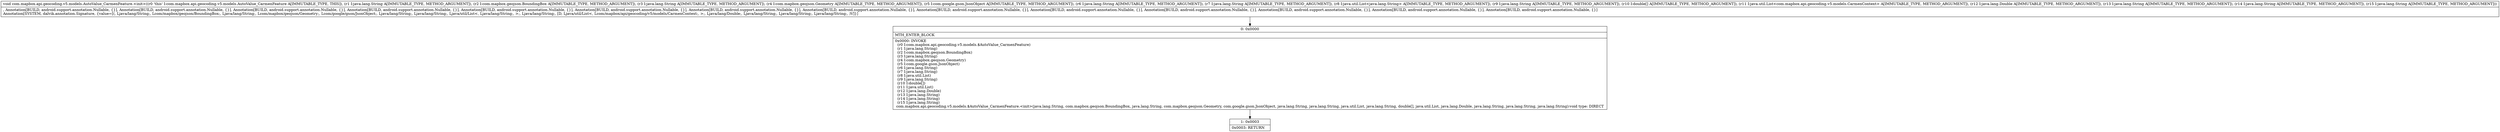 digraph "CFG forcom.mapbox.api.geocoding.v5.models.AutoValue_CarmenFeature.\<init\>(Ljava\/lang\/String;Lcom\/mapbox\/geojson\/BoundingBox;Ljava\/lang\/String;Lcom\/mapbox\/geojson\/Geometry;Lcom\/google\/gson\/JsonObject;Ljava\/lang\/String;Ljava\/lang\/String;Ljava\/util\/List;Ljava\/lang\/String;[DLjava\/util\/List;Ljava\/lang\/Double;Ljava\/lang\/String;Ljava\/lang\/String;Ljava\/lang\/String;)V" {
Node_0 [shape=record,label="{0\:\ 0x0000|MTH_ENTER_BLOCK\l|0x0000: INVOKE  \l  (r0 I:com.mapbox.api.geocoding.v5.models.$AutoValue_CarmenFeature)\l  (r1 I:java.lang.String)\l  (r2 I:com.mapbox.geojson.BoundingBox)\l  (r3 I:java.lang.String)\l  (r4 I:com.mapbox.geojson.Geometry)\l  (r5 I:com.google.gson.JsonObject)\l  (r6 I:java.lang.String)\l  (r7 I:java.lang.String)\l  (r8 I:java.util.List)\l  (r9 I:java.lang.String)\l  (r10 I:double[])\l  (r11 I:java.util.List)\l  (r12 I:java.lang.Double)\l  (r13 I:java.lang.String)\l  (r14 I:java.lang.String)\l  (r15 I:java.lang.String)\l com.mapbox.api.geocoding.v5.models.$AutoValue_CarmenFeature.\<init\>(java.lang.String, com.mapbox.geojson.BoundingBox, java.lang.String, com.mapbox.geojson.Geometry, com.google.gson.JsonObject, java.lang.String, java.lang.String, java.util.List, java.lang.String, double[], java.util.List, java.lang.Double, java.lang.String, java.lang.String, java.lang.String):void type: DIRECT \l}"];
Node_1 [shape=record,label="{1\:\ 0x0003|0x0003: RETURN   \l}"];
MethodNode[shape=record,label="{void com.mapbox.api.geocoding.v5.models.AutoValue_CarmenFeature.\<init\>((r0 'this' I:com.mapbox.api.geocoding.v5.models.AutoValue_CarmenFeature A[IMMUTABLE_TYPE, THIS]), (r1 I:java.lang.String A[IMMUTABLE_TYPE, METHOD_ARGUMENT]), (r2 I:com.mapbox.geojson.BoundingBox A[IMMUTABLE_TYPE, METHOD_ARGUMENT]), (r3 I:java.lang.String A[IMMUTABLE_TYPE, METHOD_ARGUMENT]), (r4 I:com.mapbox.geojson.Geometry A[IMMUTABLE_TYPE, METHOD_ARGUMENT]), (r5 I:com.google.gson.JsonObject A[IMMUTABLE_TYPE, METHOD_ARGUMENT]), (r6 I:java.lang.String A[IMMUTABLE_TYPE, METHOD_ARGUMENT]), (r7 I:java.lang.String A[IMMUTABLE_TYPE, METHOD_ARGUMENT]), (r8 I:java.util.List\<java.lang.String\> A[IMMUTABLE_TYPE, METHOD_ARGUMENT]), (r9 I:java.lang.String A[IMMUTABLE_TYPE, METHOD_ARGUMENT]), (r10 I:double[] A[IMMUTABLE_TYPE, METHOD_ARGUMENT]), (r11 I:java.util.List\<com.mapbox.api.geocoding.v5.models.CarmenContext\> A[IMMUTABLE_TYPE, METHOD_ARGUMENT]), (r12 I:java.lang.Double A[IMMUTABLE_TYPE, METHOD_ARGUMENT]), (r13 I:java.lang.String A[IMMUTABLE_TYPE, METHOD_ARGUMENT]), (r14 I:java.lang.String A[IMMUTABLE_TYPE, METHOD_ARGUMENT]), (r15 I:java.lang.String A[IMMUTABLE_TYPE, METHOD_ARGUMENT]))  | , Annotation[BUILD, android.support.annotation.Nullable, \{\}], Annotation[BUILD, android.support.annotation.Nullable, \{\}], Annotation[BUILD, android.support.annotation.Nullable, \{\}], Annotation[BUILD, android.support.annotation.Nullable, \{\}], Annotation[BUILD, android.support.annotation.Nullable, \{\}], Annotation[BUILD, android.support.annotation.Nullable, \{\}], Annotation[BUILD, android.support.annotation.Nullable, \{\}], Annotation[BUILD, android.support.annotation.Nullable, \{\}], Annotation[BUILD, android.support.annotation.Nullable, \{\}], Annotation[BUILD, android.support.annotation.Nullable, \{\}], Annotation[BUILD, android.support.annotation.Nullable, \{\}], Annotation[BUILD, android.support.annotation.Nullable, \{\}], Annotation[BUILD, android.support.annotation.Nullable, \{\}], Annotation[BUILD, android.support.annotation.Nullable, \{\}]\lAnnotation[SYSTEM, dalvik.annotation.Signature, \{value=[(, Ljava\/lang\/String;, Lcom\/mapbox\/geojson\/BoundingBox;, Ljava\/lang\/String;, Lcom\/mapbox\/geojson\/Geometry;, Lcom\/google\/gson\/JsonObject;, Ljava\/lang\/String;, Ljava\/lang\/String;, Ljava\/util\/List\<, Ljava\/lang\/String;, \>;, Ljava\/lang\/String;, [D, Ljava\/util\/List\<, Lcom\/mapbox\/api\/geocoding\/v5\/models\/CarmenContext;, \>;, Ljava\/lang\/Double;, Ljava\/lang\/String;, Ljava\/lang\/String;, Ljava\/lang\/String;, )V]\}]\l}"];
MethodNode -> Node_0;
Node_0 -> Node_1;
}

